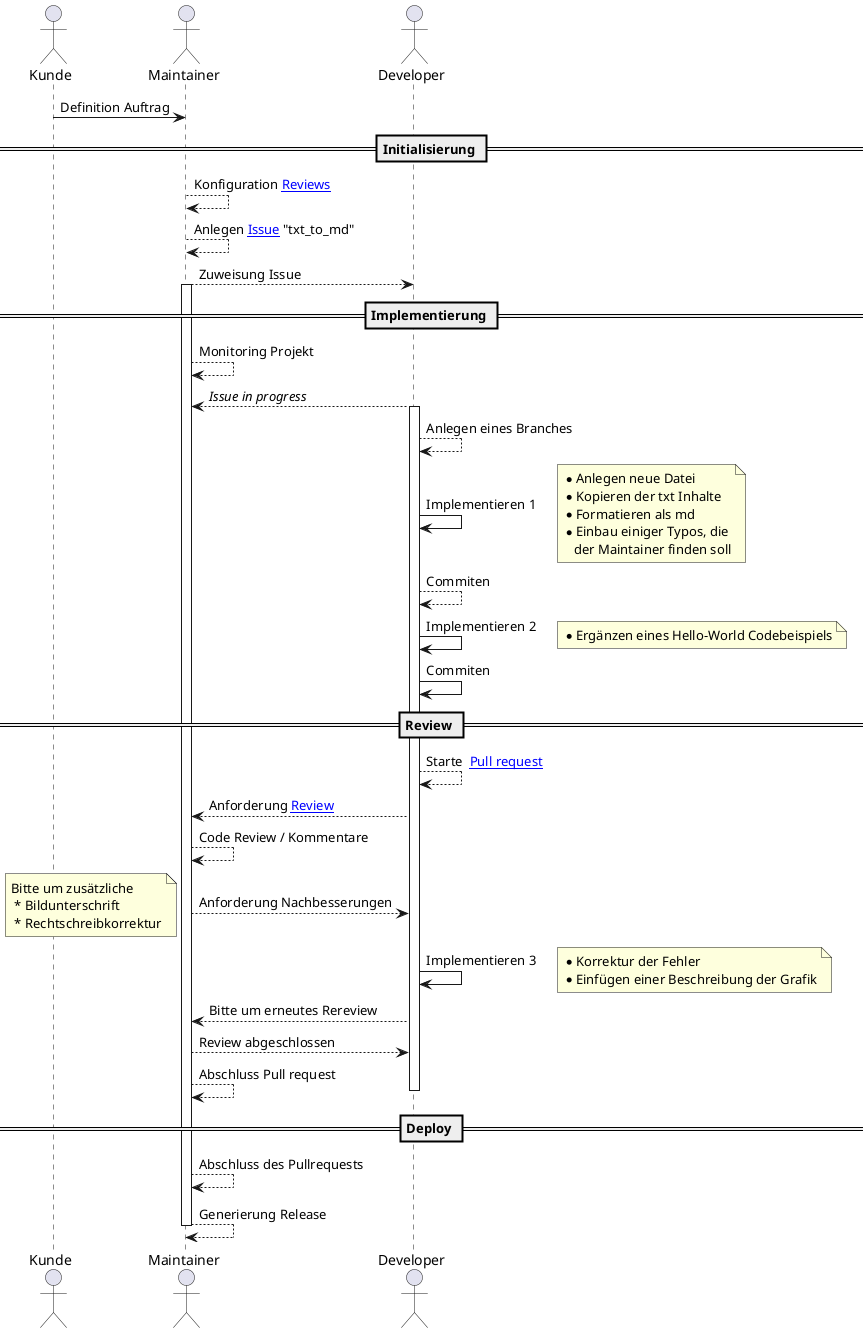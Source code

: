 @startuml
actor Kunde
actor Maintainer
actor Developer
Kunde -> Maintainer : Definition Auftrag
== Initialisierung ==
Maintainer --> Maintainer: Konfiguration [[https://docs.github.com/en/organizations/organizing-members-into-teams/managing-code-review-assignment-for-your-team{Review Konfiguration} Reviews]]
Maintainer --> Maintainer: Anlegen [[https://guides.github.com/features/issues/{Mastering Issues} Issue]] "txt_to_md"
Maintainer --> Developer:  Zuweisung Issue
== Implementierung ==
activate Maintainer
Maintainer --> Maintainer:  Monitoring Projekt
Developer --> Maintainer:  //Issue in progress//
activate Developer
Developer --> Developer:  Anlegen eines Branches
Developer -> Developer:  Implementieren 1
note right
 * Anlegen neue Datei
 * Kopieren der txt Inhalte
 * Formatieren als md
 * Einbau einiger Typos, die
    der Maintainer finden soll
end note
Developer --> Developer:  Commiten
Developer -> Developer:  Implementieren 2
note right
 * Ergänzen eines Hello-World Codebeispiels 
end note
Developer -> Developer:  Commiten
== Review ==
Developer --> Developer:   Starte  [[https://docs.github.com/en/github/collaborating-with-issues-and-pull-requests/creating-a-pull-request {Guideline Pull request} Pull request]]
Developer --> Maintainer : Anforderung [[https://docs.github.com/en/github/collaborating-with-issues-and-pull-requests/about-pull-request-reviews#re-requesting-a-review {Guideline Reviews on Github} Review]]
Maintainer --> Maintainer:  Code Review / Kommentare
Maintainer --> Developer :  Anforderung Nachbesserungen
note left
Bitte um zusätzliche
 * Bildunterschrift
 * Rechtschreibkorrektur
end note
Developer -> Developer:  Implementieren 3
note right
 * Korrektur der Fehler
 * Einfügen einer Beschreibung der Grafik
end note
Developer --> Maintainer :  Bitte um erneutes Rereview
Maintainer --> Developer :  Review abgeschlossen
Maintainer --> Maintainer:  Abschluss Pull request
deactivate Developer
== Deploy ==
Maintainer --> Maintainer:  Abschluss des Pullrequests
Maintainer --> Maintainer:  Generierung Release
deactivate Maintainer
@enduml
